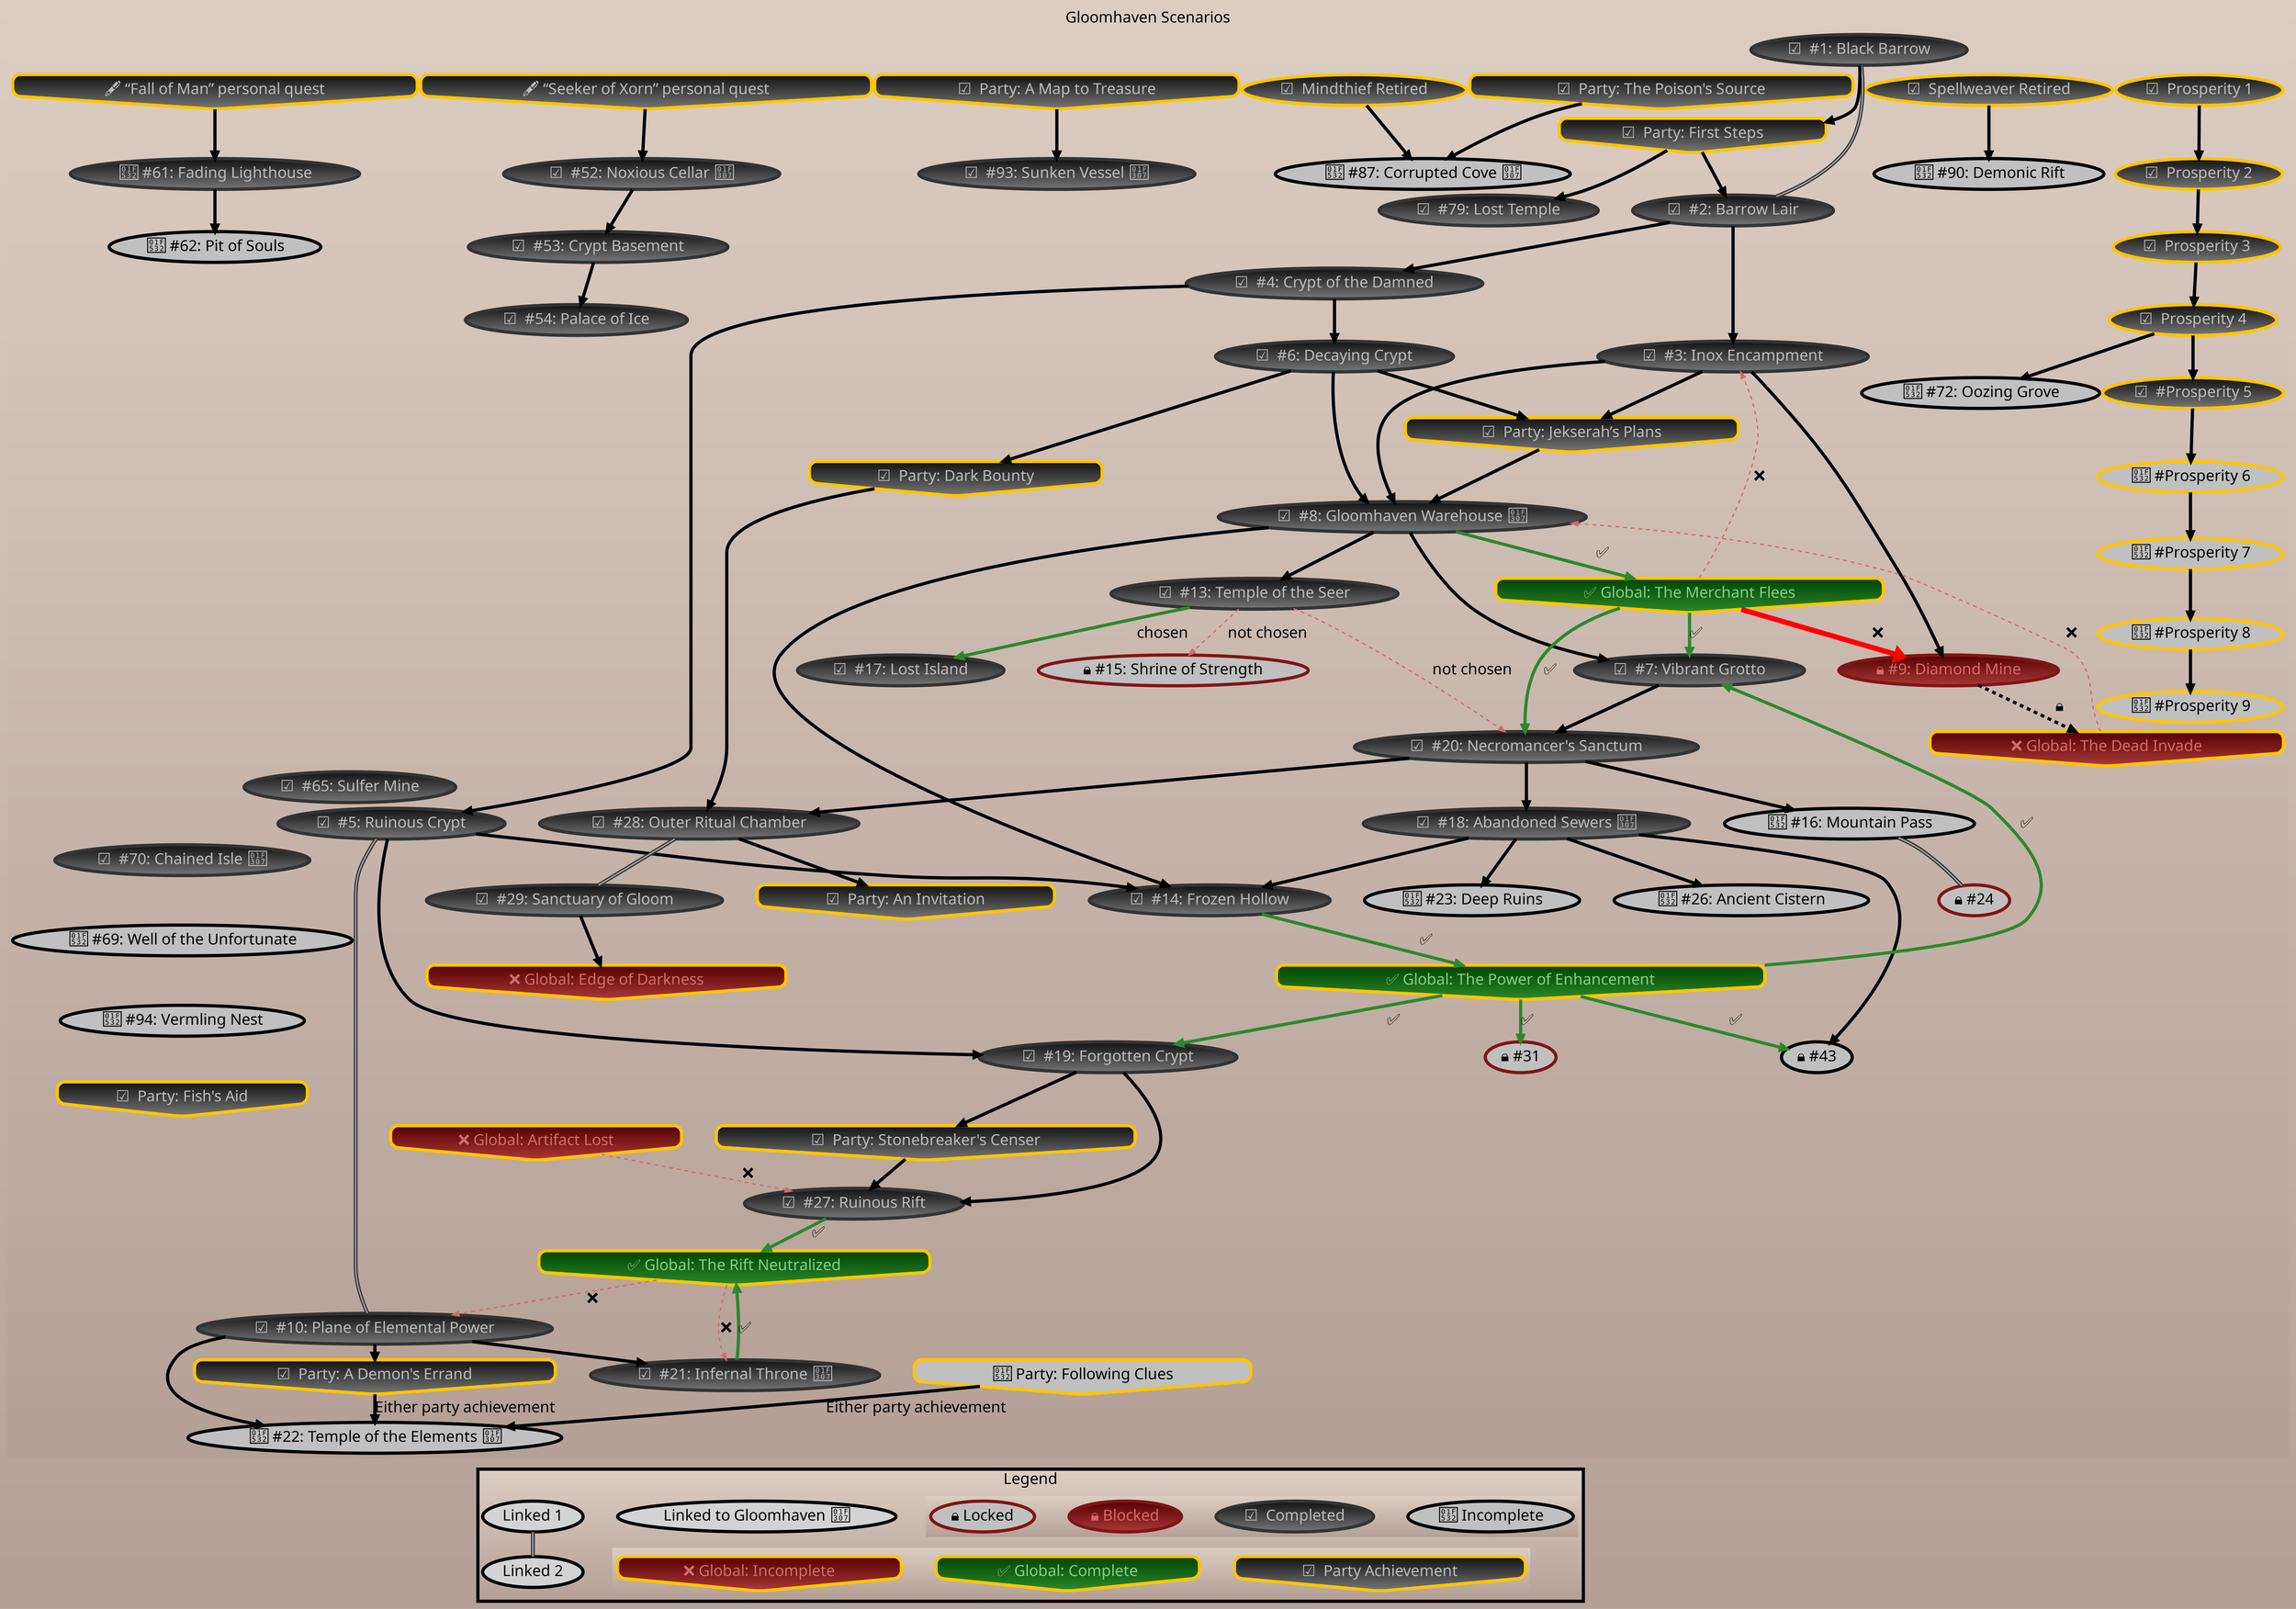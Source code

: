 digraph
{
	// Set up the Gloomhaven font Pirata One (Needs PirataOne-Gloomhaven.ttf installed from the Creator Pack)
	graph [fontname = "Pirata One", fontsize = 24, penwidth = 5, bgcolor="#DCCDC3:#B4A096" gradientangle="270"];
	node  [fontname = "Pirata One", fontsize = 24, penwidth = 5, style="rounded,filled" gradientangle="270"];
	edge  [fontname = "Pirata One", fontsize = 24, penwidth = 5];

	nodesep = 0.75;
	ranksep = 0.25;

	subgraph cluster_main
	{
		label = "Gloomhaven Scenarios";
		pencolor = transparent;

		// Prosperity nodes
		{
			// Gold border
			node [color="#FFC500" fillcolor="#111111:#777777" fontcolor="#BBBBBB"];
			p1 [label = "☑️  Prosperity 1"];
			p2 [label = "☑️  Prosperity 2"];
			p3 [label = "☑️  Prosperity 3"];
			p4 [label = "☑️  Prosperity 4"];
			p5 [label = "☑️  #Prosperity 5"];
			retire_sw [label = "☑️  Spellweaver Retired"];
			retire_mt [label = "☑️  Mindthief Retired"];
			node [fillcolor="gray" fontcolor="black"];
			p6 [label = "🔲 #Prosperity 6"];
			p7 [label = "🔲 #Prosperity 7"];
			p8 [label = "🔲 #Prosperity 8"];
			p9 [label = "🔲 #Prosperity 9"];
		}

		// Scenario nodes
		{
			node [fillcolor="#111111:#777777" color="#333333" fontcolor="#BBBBBB"];
			 1 [label = "☑️  #1: Black Barrow"];
			 2 [label = "☑️  #2: Barrow Lair"];
			 3 [label = "☑️  #3: Inox Encampment"];
			 4 [label = "☑️  #4: Crypt of the Damned"];
			 5 [label = "☑️  #5: Ruinous Crypt"];
			 6 [label = "☑️  #6: Decaying Crypt"];
			 7 [label = "☑️  #7: Vibrant Grotto"];
			 8 [label = "☑️  #8: Gloomhaven Warehouse 🌇"];
			10 [label = "☑️  #10: Plane of Elemental Power"];
			13 [label = "☑️  #13: Temple of the Seer"];
			14 [label = "☑️  #14: Frozen Hollow"];
			17 [label = "☑️  #17: Lost Island"];
			18 [label = "☑️  #18: Abandoned Sewers 🌇"];
			19 [label = "☑️  #19: Forgotten Crypt"];
			20 [label = "☑️  #20: Necromancer's Sanctum"];
			21 [label = "☑️  #21: Infernal Throne 🌇"];
			27 [label = "☑️  #27: Ruinous Rift"];
			28 [label = "☑️  #28: Outer Ritual Chamber"];
			29 [label = "☑️  #29: Sanctuary of Gloom"];
			52 [label = "☑️  #52: Noxious Cellar 🌇"];
			53 [label = "☑️  #53: Crypt Basement"];
			54 [label = "☑️  #54: Palace of Ice"];
			61 [label = "☑️  #61: Fading Lighthouse"];
			65 [label = "☑️  #65: Sulfer Mine"];
			70 [label = "☑️  #70: Chained Isle 🌇"];
			79 [label = "☑️  #79: Lost Temple"];
			93 [label = "☑️  #93: Sunken Vessel 🌇"];
		}

		{
			node [fillcolor="gray"];
			16 [label = "🔲 #16: Mountain Pass"];
			22 [label = "🔲 #22: Temple of the Elements 🌇"];
			23 [label = "🔲 #23: Deep Ruins"];
			26 [label = "🔲 #26: Ancient Cistern"];
			43 [label = "🔲 #43: Drake Nest"];
			61 [label = "🔲 #61: Fading Lighthouse"];
			62 [label = "🔲 #62: Pit of Souls"];
			69 [label = "🔲 #69: Well of the Unfortunate"];
			72 [label = "🔲 #72: Oozing Grove"];
			87 [label = "🔲 #87: Corrupted Cove 🌇"];
			90 [label = "🔲 #90: Demonic Rift"];
			94 [label = "🔲 #94: Vermling Nest"];
		}

		{
			node [fillcolor="#550000:#AA3939" color="#801515" fontcolor="#D46A6A"];
			9 [label = "🔒 #9: Diamond Mine"];
		}

		{
			node [fillcolor="gray" color="#801515"];
			15 [label = "🔒 #15: Shrine of Strength"];
			24 [label = "🔒 #24"];
			31 [label = "🔒 #31"];
			43 [label = "🔒 #43"];
		}

		{
			// Achievement Nodes
			// Gold border
			node [shape = invhouse, color="#FFC500"];

			{
				node [fillcolor="#111111:#777777" fontcolor="#BBBBBB"];
				// Party achievement nodes
				party_first_steps           [label = "☑️  Party: First Steps"];
				party_jekserahs_plans       [label = "☑️  Party: Jekserah’s Plans"];
				party_dark_bounty           [label = "☑️  Party: Dark Bounty"];
				party_stonebreakers_censer  [label = "☑️  Party: Stonebreaker's Censer"];
				party_map_to_treasure       [label = "☑️  Party: A Map to Treasure"];
				party_demons_errand         [label = "☑️  Party: A Demon's Errand"];
				party_an_invitation         [label = "☑️  Party: An Invitation"];
				party_fish_aid              [label = "☑️  Party: Fish's Aid"];
				party_poisons_source        [label = "☑️  Party: The Poison's Source"];
				node [fillcolor="gray" fontcolor="black"];
				party_following_clues       [label = "🔲 Party: Following Clues"];
			}

			// Global achievement nodes
			{
				node [fillcolor="#004400:#2D882D" fontcolor="#88CC88"];
				global_merchant_flees       [label = "✅ Global: The Merchant Flees"];
				global_power_of_enhancement [label = "✅ Global: The Power of Enhancement"];
				global_rift_neutralized     [label = "✅ Global: The Rift Neutralized"];
			}
			{
				node [fillcolor="#550000:#AA3939" fontcolor="#D46A6A"];
				global_dead_inside          [label = "❌ Global: The Dead Invade"];
				global_artifact_lost        [label = "❌ Global: Artifact Lost"];
				global_edge_of_darkness     [label = "❌ Global: Edge of Darkness"];
			}

			{
				node [fillcolor="#111111:#777777" fontcolor="#BBBBBB"];
				quest_seeker_of_xorn        [label = "🖋️ “Seeker of Xorn” personal quest"];
				quest_fall_of_man           [label = "🖋️ “Fall of Man” personal quest"];
			}
		}

		{rank = source 1}
		// {rank = max 54 65 70 93}

		// Scenario unlocks
		                                1 -> {/* 2, */ party_first_steps};
		party_first_steps           ->  2 -> {3, 4};
		                                3 -> {8, 9, party_jekserahs_plans};
		                                4 -> {5, 6};
		                                5 -> {/* 10, */ 14, 19};
		                                6 -> {8, party_jekserahs_plans, party_dark_bounty};
		                                7 -> {20};
		party_jekserahs_plans       ->  8 -> {7, 13, 14};
		                               10 -> {21, 22, party_demons_errand};
									   18 -> {14, 23, 26, 43};
		                               19 -> {27, party_stonebreakers_censer};
		                               20 -> {16, 18, 28};
		{party_demons_errand, party_following_clues} -> 22 [label = "Either party achievement"];
		party_stonebreakers_censer  -> 27;
		party_dark_bounty           -> 28 -> {/* 29, */ party_an_invitation};
		                               29 -> global_edge_of_darkness;
		quest_seeker_of_xorn        -> 52 -> {53};
		                               53 -> {54};
		quest_fall_of_man           -> 61 -> {62};
		p4                          -> 72;
		party_first_steps           -> 79;
		{retire_mt, party_poisons_source} -> 87;
		retire_sw                   -> 90;
		party_map_to_treasure       -> 93;

		p1 -> p2 -> p3 -> p4 -> p5 -> p6 -> p7 -> p8 -> p9;

		subgraph OptionsChosen
		{
			edge [color = "#2D882D"   label = "chosen"];

		                               13 -> {17};
		}

		subgraph OptionsNotChosen
		{
			edge [color = "#D46A6A"   label = "not chosen" style = dashed, penwidth = 2];

		                               13 -> {15, 20};
		}

		// Global achievement requirements
		subgraph GlobalAchievements
		{
			// Incomplete at the time
			subgraph IncompleteGlobalAchievements
			{
				edge [color = "#D46A6A"   label = "❌" style = dashed, penwidth = 2];

				global_merchant_flees       ->  3;
				global_dead_inside          ->  8;
				global_rift_neutralized     -> {10, 21};
				global_artifact_lost        -> 27;
			}

			subgraph BlockedGlobalAchievementUnlocks
			{
				edge [color = "red"   label = "❌", penwidth = 8];

				global_merchant_flees       ->  9;
			}

			subgraph BlockedGlobalAchievementRequirements
			{
				edge [label = "🔒" style = dashed];

				9                           -> global_dead_inside;
			}

			subgraph CompleteGlobalAchievements
			{
				edge [color = "#2D882D" label = "✅"];

				 8 -> global_merchant_flees       -> {7, 20};
				14 -> global_power_of_enhancement -> {7, 19, 31, 43};
				21 -> {global_rift_neutralized};
				27 -> {global_rift_neutralized};
			}
		}

		// Scenario links (physical connections)
		subgraph ScenarioLinks
		{
			edge [dir = none, color = "gray20:gray66:gray20", penwidth = 2];

			1 ->  2;
			5 -> 10;
			16 -> 24;
			28 -> 29;
		}
	}

	subgraph cluster_legend
	{
		label = "Legend";
		pencolor = black;

		linked     [label = "Linked to Gloomhaven 🌇"];

		subgraph cluster_basic
		{
			pencolor = transparent;
			label = "";
			incomplete [fillcolor="gray" label = "🔲 Incomplete"];
			completed  [fillcolor="#111111:#777777" color="#333333" fontcolor="#BBBBBB" label = "☑️  Completed"];
			blocked    [fillcolor="#550000:#AA3939" color="#801515" fontcolor="#D46A6A" label = "🔒 Blocked"];
			locked     [fillcolor="gray" color="#801515" label = "🔒 Locked"];
		}

		subgraph cluster_achievement
		{
			pencolor = transparent;
			label = "";
			node [shape = invhouse, color="#FFC500"];
			party_achievement [label = "☑️  Party Achievement", fillcolor="#111111:#777777" fontcolor="#BBBBBB"];
			global_complete   [label = "✅ Global: Complete" fillcolor="#004400:#2D882D" fontcolor="#88CC88"];
			global_incomplete [label = "❌ Global: Incomplete" fillcolor="#550000:#AA3939" fontcolor="#D46A6A"];
		}

		completed -> party_achievement [style = invis];

		linked1     [label = "Linked 1"];
		linked2     [label = "Linked 2"];
		linked1 -> linked2 [dir = none, color = "gray20:gray66:gray20", penwidth = 2];
	}

	// {21, 22, 24, 29} -> completed [style = invis, weight = 0.1];
	{22} -> completed [style = invis, weight = 0.1];
}

